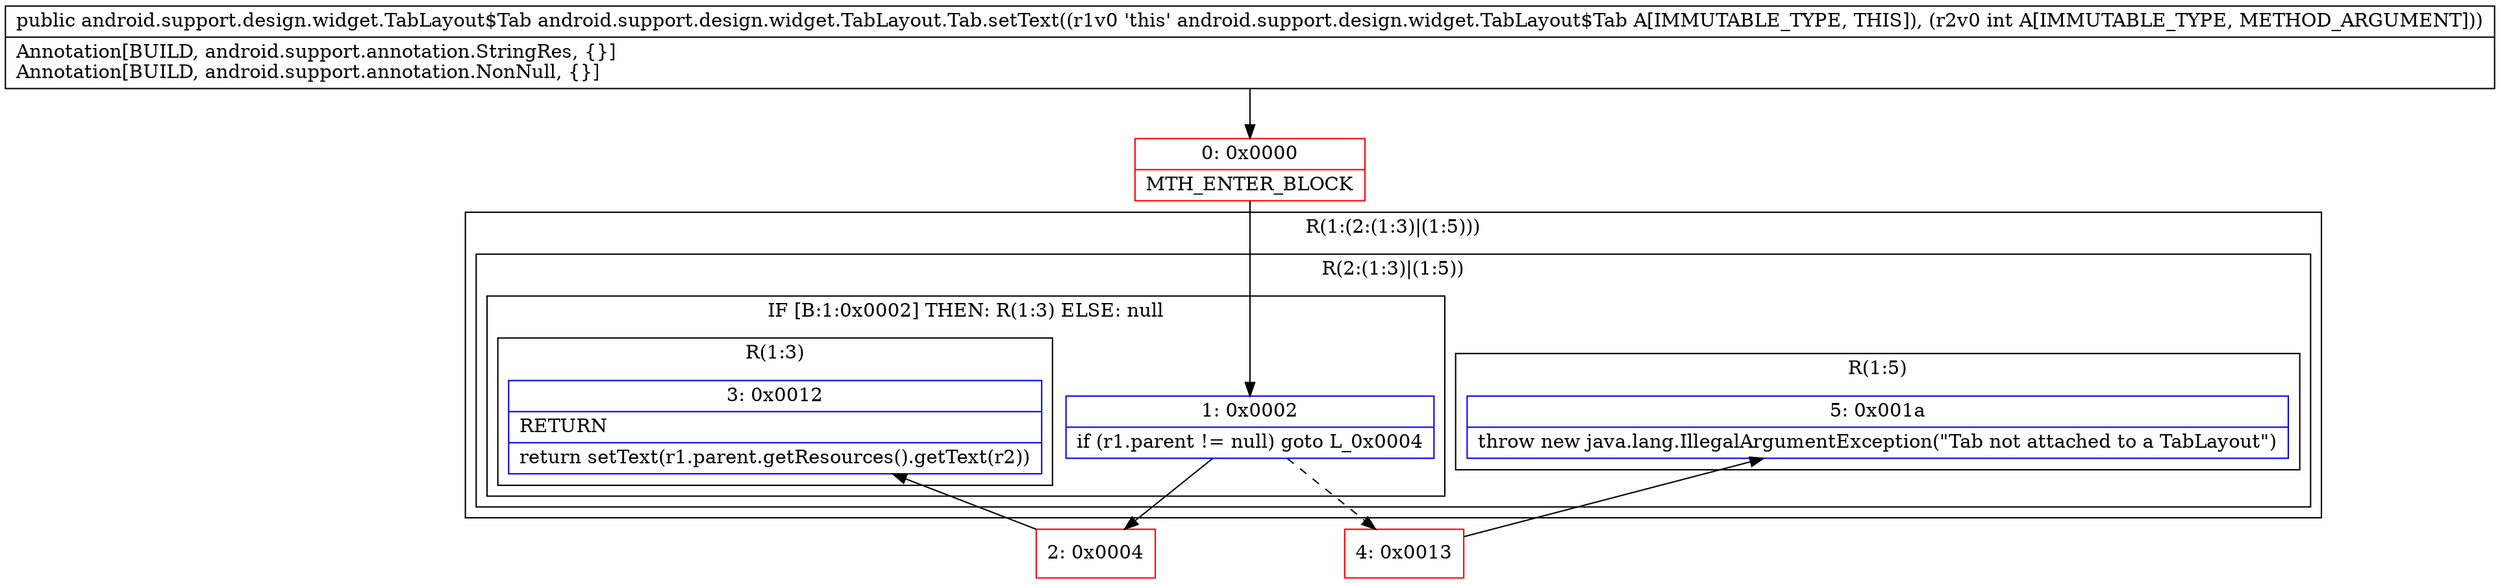 digraph "CFG forandroid.support.design.widget.TabLayout.Tab.setText(I)Landroid\/support\/design\/widget\/TabLayout$Tab;" {
subgraph cluster_Region_991452432 {
label = "R(1:(2:(1:3)|(1:5)))";
node [shape=record,color=blue];
subgraph cluster_Region_30204085 {
label = "R(2:(1:3)|(1:5))";
node [shape=record,color=blue];
subgraph cluster_IfRegion_1440875061 {
label = "IF [B:1:0x0002] THEN: R(1:3) ELSE: null";
node [shape=record,color=blue];
Node_1 [shape=record,label="{1\:\ 0x0002|if (r1.parent != null) goto L_0x0004\l}"];
subgraph cluster_Region_362804725 {
label = "R(1:3)";
node [shape=record,color=blue];
Node_3 [shape=record,label="{3\:\ 0x0012|RETURN\l|return setText(r1.parent.getResources().getText(r2))\l}"];
}
}
subgraph cluster_Region_1821821579 {
label = "R(1:5)";
node [shape=record,color=blue];
Node_5 [shape=record,label="{5\:\ 0x001a|throw new java.lang.IllegalArgumentException(\"Tab not attached to a TabLayout\")\l}"];
}
}
}
Node_0 [shape=record,color=red,label="{0\:\ 0x0000|MTH_ENTER_BLOCK\l}"];
Node_2 [shape=record,color=red,label="{2\:\ 0x0004}"];
Node_4 [shape=record,color=red,label="{4\:\ 0x0013}"];
MethodNode[shape=record,label="{public android.support.design.widget.TabLayout$Tab android.support.design.widget.TabLayout.Tab.setText((r1v0 'this' android.support.design.widget.TabLayout$Tab A[IMMUTABLE_TYPE, THIS]), (r2v0 int A[IMMUTABLE_TYPE, METHOD_ARGUMENT]))  | Annotation[BUILD, android.support.annotation.StringRes, \{\}]\lAnnotation[BUILD, android.support.annotation.NonNull, \{\}]\l}"];
MethodNode -> Node_0;
Node_1 -> Node_2;
Node_1 -> Node_4[style=dashed];
Node_0 -> Node_1;
Node_2 -> Node_3;
Node_4 -> Node_5;
}

